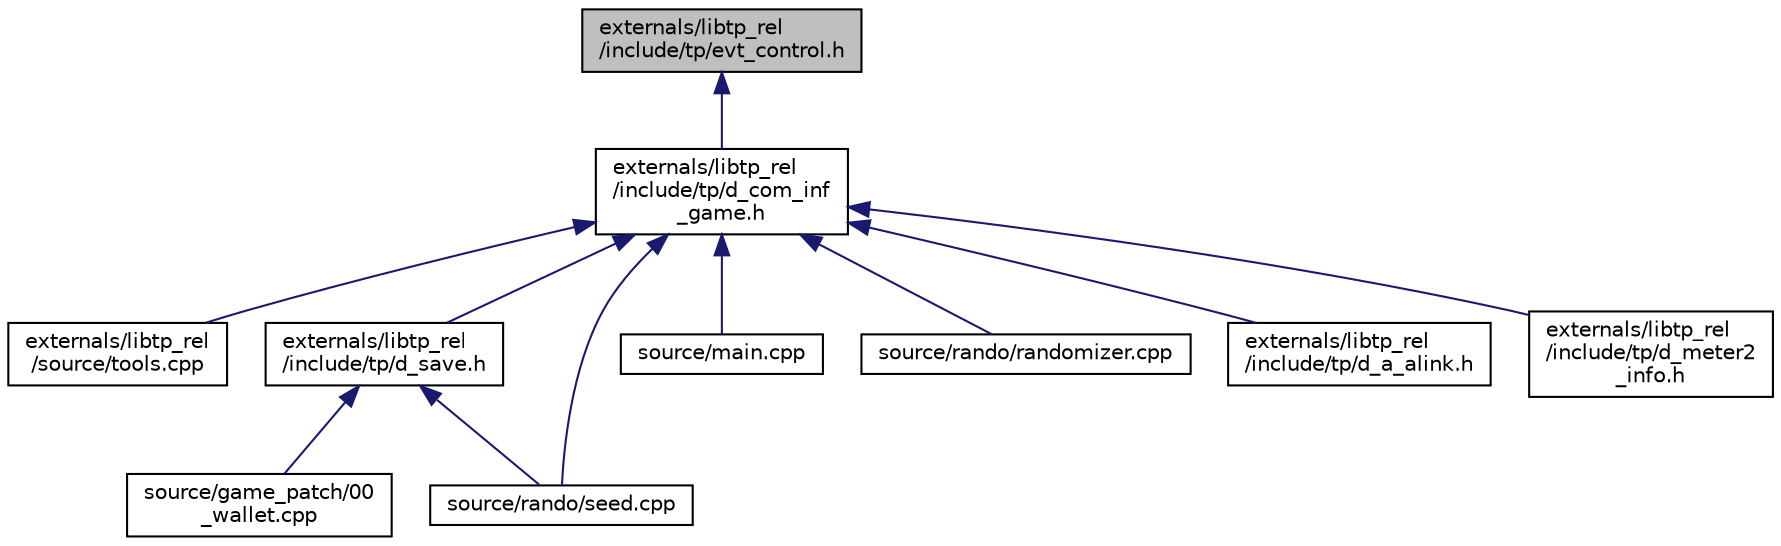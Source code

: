 digraph "externals/libtp_rel/include/tp/evt_control.h"
{
 // LATEX_PDF_SIZE
  edge [fontname="Helvetica",fontsize="10",labelfontname="Helvetica",labelfontsize="10"];
  node [fontname="Helvetica",fontsize="10",shape=record];
  Node1 [label="externals/libtp_rel\l/include/tp/evt_control.h",height=0.2,width=0.4,color="black", fillcolor="grey75", style="filled", fontcolor="black",tooltip="Holds members event & cutscene control field."];
  Node1 -> Node2 [dir="back",color="midnightblue",fontsize="10",style="solid",fontname="Helvetica"];
  Node2 [label="externals/libtp_rel\l/include/tp/d_com_inf\l_game.h",height=0.2,width=0.4,color="black", fillcolor="white", style="filled",URL="$dd/de1/d__com__inf__game_8h.html",tooltip="Holds general game information."];
  Node2 -> Node3 [dir="back",color="midnightblue",fontsize="10",style="solid",fontname="Helvetica"];
  Node3 [label="externals/libtp_rel\l/source/tools.cpp",height=0.2,width=0.4,color="black", fillcolor="white", style="filled",URL="$d3/d62/tools_8cpp.html",tooltip=" "];
  Node2 -> Node4 [dir="back",color="midnightblue",fontsize="10",style="solid",fontname="Helvetica"];
  Node4 [label="externals/libtp_rel\l/include/tp/d_save.h",height=0.2,width=0.4,color="black", fillcolor="white", style="filled",URL="$dd/dba/d__save_8h.html",tooltip="Holds symbols of the d_save field."];
  Node4 -> Node5 [dir="back",color="midnightblue",fontsize="10",style="solid",fontname="Helvetica"];
  Node5 [label="source/game_patch/00\l_wallet.cpp",height=0.2,width=0.4,color="black", fillcolor="white", style="filled",URL="$da/d9f/00__wallet_8cpp.html",tooltip=" "];
  Node4 -> Node6 [dir="back",color="midnightblue",fontsize="10",style="solid",fontname="Helvetica"];
  Node6 [label="source/rando/seed.cpp",height=0.2,width=0.4,color="black", fillcolor="white", style="filled",URL="$d5/db7/seed_8cpp.html",tooltip="Seed class to access seed-data."];
  Node2 -> Node7 [dir="back",color="midnightblue",fontsize="10",style="solid",fontname="Helvetica"];
  Node7 [label="source/main.cpp",height=0.2,width=0.4,color="black", fillcolor="white", style="filled",URL="$df/d0a/main_8cpp.html",tooltip=" "];
  Node2 -> Node8 [dir="back",color="midnightblue",fontsize="10",style="solid",fontname="Helvetica"];
  Node8 [label="source/rando/randomizer.cpp",height=0.2,width=0.4,color="black", fillcolor="white", style="filled",URL="$dd/d58/randomizer_8cpp.html",tooltip="Randomizer main class."];
  Node2 -> Node6 [dir="back",color="midnightblue",fontsize="10",style="solid",fontname="Helvetica"];
  Node2 -> Node9 [dir="back",color="midnightblue",fontsize="10",style="solid",fontname="Helvetica"];
  Node9 [label="externals/libtp_rel\l/include/tp/d_a_alink.h",height=0.2,width=0.4,color="black", fillcolor="white", style="filled",URL="$d4/d29/d__a__alink_8h.html",tooltip="Holds definitions about the d_a_alink field."];
  Node2 -> Node10 [dir="back",color="midnightblue",fontsize="10",style="solid",fontname="Helvetica"];
  Node10 [label="externals/libtp_rel\l/include/tp/d_meter2\l_info.h",height=0.2,width=0.4,color="black", fillcolor="white", style="filled",URL="$d1/d31/d__meter2__info_8h.html",tooltip="Holds the pointers to button transparancy values (possibly more)"];
}

